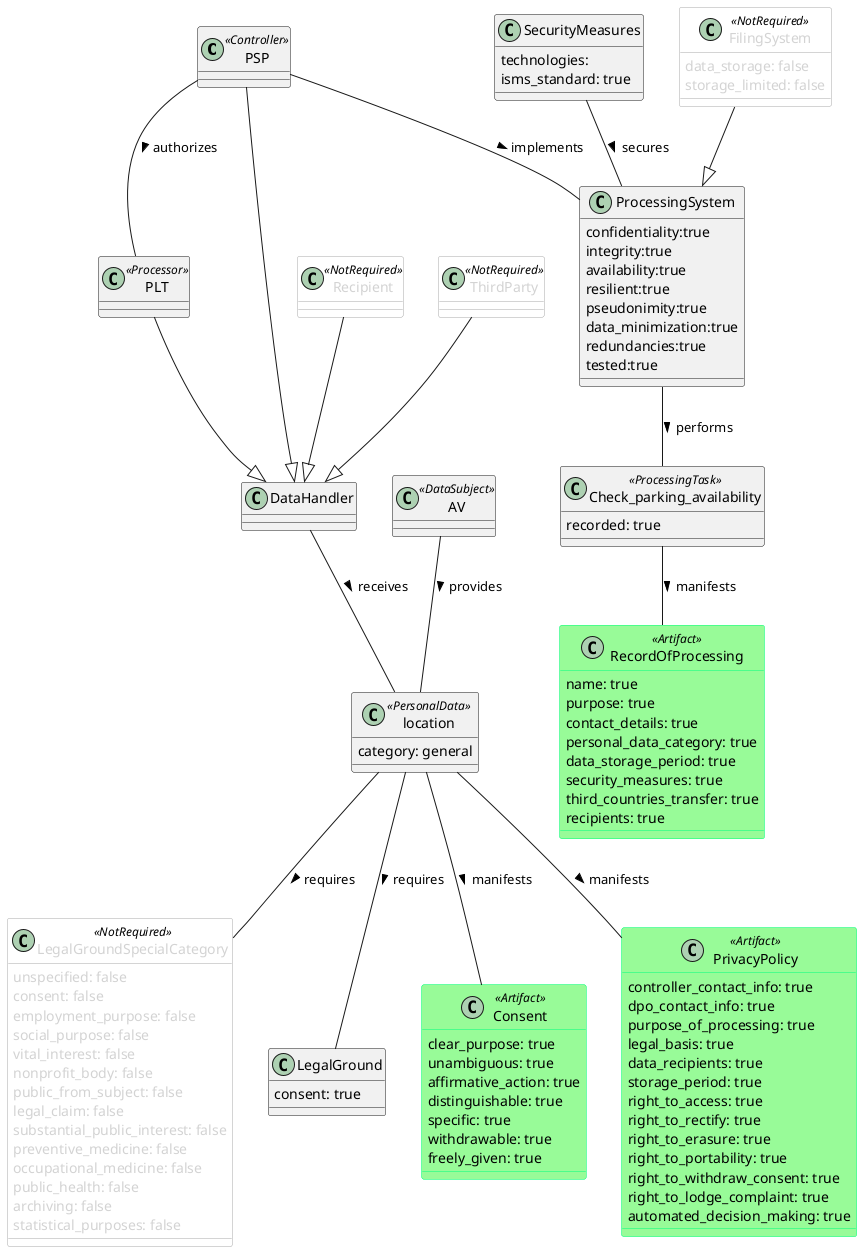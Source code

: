 @startuml improved uml

class PSP <<Controller>> { 
 }
class AV <<DataSubject>> { 
 }
class PLT <<Processor>> { 
 }
class Recipient <<NotRequired>> { 
 }
class ThirdParty <<NotRequired>> { 
 }
class  location <<PersonalData>> { 
 
		category: general
}
class LegalGroundSpecialCategory <<NotRequired>> {
	unspecified: false
	consent: false
	employment_purpose: false
	social_purpose: false
	vital_interest: false
	nonprofit_body: false
	public_from_subject: false
	legal_claim: false
	substantial_public_interest: false
	preventive_medicine: false
	occupational_medicine: false
	public_health: false
	archiving: false
	statistical_purposes: false
	}
class LegalGround { 
consent: true 
 }
class Consent <<Artifact>> { 
clear_purpose: true
unambiguous: true
affirmative_action: true
distinguishable: true
specific: true
withdrawable: true
freely_given: true
}
class PrivacyPolicy <<Artifact>> { 
controller_contact_info: true
dpo_contact_info: true
purpose_of_processing: true
legal_basis: true
data_recipients: true
storage_period: true
right_to_access: true
right_to_rectify: true
right_to_erasure: true
right_to_portability: true
right_to_withdraw_consent: true
right_to_lodge_complaint: true
automated_decision_making: true
}
class FilingSystem <<NotRequired>> {
  		data_storage: false
  		storage_limited: false
	}
class SecurityMeasures { 
technologies: 
isms_standard: true
}
class ProcessingSystem { 
confidentiality:true
integrity:true
availability:true
resilient:true
pseudonimity:true
data_minimization:true
redundancies:true
tested:true
}
class Check_parking_availability <<ProcessingTask>> {
		recorded: true
	}
class RecordOfProcessing <<Artifact>> { 
name: true
purpose: true
contact_details: true
personal_data_category: true
data_storage_period: true
security_measures: true
third_countries_transfer: true
recipients: true
}
 location -- Consent : manifests >
 location -- PrivacyPolicy : manifests >
AV --  location : provides >
PSP -- ProcessingSystem : implements >
PSP -- PLT : authorizes >
Check_parking_availability -- RecordOfProcessing : manifests >
 location -- LegalGroundSpecialCategory : requires >
 location -- LegalGround : requires >
PSP --|> DataHandler
PLT --|> DataHandler
Recipient --|> DataHandler
ThirdParty --|> DataHandler
DataHandler --  location : receives >
ProcessingSystem -- Check_parking_availability : performs >
FilingSystem --|> ProcessingSystem
SecurityMeasures -- ProcessingSystem : secures >
skinparam class {
  BackgroundColor<<Artifact>> PaleGreen
  BorderColor<<Artifact>> SpringGreen
  BackGroundColor<<NotRequired>> White
  BorderColor<<NotRequired>> DarkGray
  AttributeFontColor<<NotRequired>> LightGray
  BorderColor<<MissingClass>> Red
  BackgroundColor<<MissingArtifact>> PaleGreen
  BorderColor<<MissingArtifact>> Red
}

@enduml
